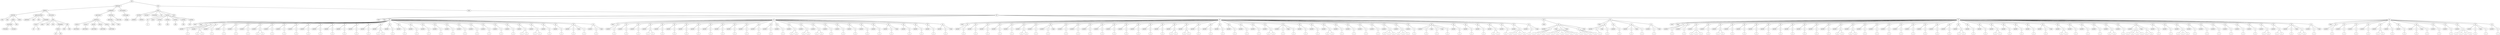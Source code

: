 graph Tree {
	"t0" [label = "TEI"];
	"t1" [label = "teiHeader"];
	"t2" [label = "fileDesc"];
	"t3" [label = "titleStmt"];
	"t4" [label = "title"];
	"t5" [label = "title"];
	"t6" [label = "author"];
	"t7" [label = "persName"];
	"t8" [label = "forename"];
	"t9" [label = "surname"];
	"t10" [label = "idno"];
	"t11" [label = "editor"];
	"t12" [label = "publicationStmt"];
	"t13" [label = "publisher"];
	"t14" [label = "idno"];
	"t15" [label = "idno"];
	"t16" [label = "availability"];
	"t17" [label = "licence"];
	"t18" [label = "ab"];
	"t19" [label = "ref"];
	"t20" [label = "sourceDesc"];
	"t21" [label = "bibl"];
	"t22" [label = "name"];
	"t23" [label = "idno"];
	"t24" [label = "idno"];
	"t25" [label = "availability"];
	"t26" [label = "licence"];
	"t27" [label = "ab"];
	"t28" [label = "ref"];
	"t29" [label = "bibl"];
	"t30" [label = "date"];
	"t31" [label = "idno"];
	"t32" [label = "profileDesc"];
	"t33" [label = "particDesc"];
	"t34" [label = "listPerson"];
	"t35" [label = "person"];
	"t36" [label = "persName"];
	"t37" [label = "person"];
	"t38" [label = "persName"];
	"t39" [label = "person"];
	"t40" [label = "persName"];
	"t41" [label = "person"];
	"t42" [label = "persName"];
	"t43" [label = "person"];
	"t44" [label = "persName"];
	"t45" [label = "textClass"];
	"t46" [label = "keywords"];
	"t47" [label = "term"];
	"t48" [label = "term"];
	"t49" [label = "classCode"];
	"t50" [label = "revisionDesc"];
	"t51" [label = "listChange"];
	"t52" [label = "change"];
	"t53" [label = "text"];
	"t54" [label = "front"];
	"t55" [label = "docTitle"];
	"t56" [label = "titlePart"];
	"t57" [label = "titlePart"];
	"t58" [label = "docDate"];
	"t59" [label = "docAuthor"];
	"t60" [label = "div"];
	"t61" [label = "div"];
	"t62" [label = "p"];
	"t63" [label = "castList"];
	"t64" [label = "head"];
	"t65" [label = "castItem"];
	"t66" [label = "role"];
	"t67" [label = "castItem"];
	"t68" [label = "role"];
	"t69" [label = "castItem"];
	"t70" [label = "role"];
	"t71" [label = "castItem"];
	"t72" [label = "role"];
	"t73" [label = "castItem"];
	"t74" [label = "role"];
	"t75" [label = "note"];
	"t76" [label = "body"];
	"t77" [label = "div"];
	"t78" [label = "head"];
	"t79" [label = "stage"];
	"t80" [label = "div"];
	"t81" [label = "head"];
	"t82" [label = "stage"];
	"t83" [label = "sp"];
	"t84" [label = "speaker"];
	"t85" [label = "p"];
	"t86" [label = "s"];
	"t87" [label = "sp"];
	"t88" [label = "speaker"];
	"t89" [label = "p"];
	"t90" [label = "s"];
	"t91" [label = "s"];
	"t92" [label = "sp"];
	"t93" [label = "speaker"];
	"t94" [label = "p"];
	"t95" [label = "s"];
	"t96" [label = "sp"];
	"t97" [label = "speaker"];
	"t98" [label = "p"];
	"t99" [label = "s"];
	"t100" [label = "sp"];
	"t101" [label = "speaker"];
	"t102" [label = "p"];
	"t103" [label = "s"];
	"t104" [label = "sp"];
	"t105" [label = "speaker"];
	"t106" [label = "p"];
	"t107" [label = "s"];
	"t108" [label = "sp"];
	"t109" [label = "speaker"];
	"t110" [label = "p"];
	"t111" [label = "s"];
	"t112" [label = "s"];
	"t113" [label = "sp"];
	"t114" [label = "speaker"];
	"t115" [label = "p"];
	"t116" [label = "s"];
	"t117" [label = "sp"];
	"t118" [label = "speaker"];
	"t119" [label = "p"];
	"t120" [label = "s"];
	"t121" [label = "sp"];
	"t122" [label = "speaker"];
	"t123" [label = "p"];
	"t124" [label = "s"];
	"t125" [label = "sp"];
	"t126" [label = "speaker"];
	"t127" [label = "p"];
	"t128" [label = "s"];
	"t129" [label = "sp"];
	"t130" [label = "speaker"];
	"t131" [label = "p"];
	"t132" [label = "s"];
	"t133" [label = "sp"];
	"t134" [label = "speaker"];
	"t135" [label = "p"];
	"t136" [label = "s"];
	"t137" [label = "sp"];
	"t138" [label = "speaker"];
	"t139" [label = "p"];
	"t140" [label = "s"];
	"t141" [label = "sp"];
	"t142" [label = "speaker"];
	"t143" [label = "p"];
	"t144" [label = "s"];
	"t145" [label = "sp"];
	"t146" [label = "speaker"];
	"t147" [label = "p"];
	"t148" [label = "s"];
	"t149" [label = "sp"];
	"t150" [label = "speaker"];
	"t151" [label = "p"];
	"t152" [label = "s"];
	"t153" [label = "s"];
	"t154" [label = "sp"];
	"t155" [label = "speaker"];
	"t156" [label = "p"];
	"t157" [label = "s"];
	"t158" [label = "sp"];
	"t159" [label = "speaker"];
	"t160" [label = "p"];
	"t161" [label = "s"];
	"t162" [label = "sp"];
	"t163" [label = "speaker"];
	"t164" [label = "p"];
	"t165" [label = "s"];
	"t166" [label = "sp"];
	"t167" [label = "speaker"];
	"t168" [label = "p"];
	"t169" [label = "s"];
	"t170" [label = "sp"];
	"t171" [label = "speaker"];
	"t172" [label = "p"];
	"t173" [label = "s"];
	"t174" [label = "sp"];
	"t175" [label = "speaker"];
	"t176" [label = "p"];
	"t177" [label = "s"];
	"t178" [label = "sp"];
	"t179" [label = "speaker"];
	"t180" [label = "p"];
	"t181" [label = "s"];
	"t182" [label = "sp"];
	"t183" [label = "speaker"];
	"t184" [label = "p"];
	"t185" [label = "s"];
	"t186" [label = "sp"];
	"t187" [label = "speaker"];
	"t188" [label = "p"];
	"t189" [label = "s"];
	"t190" [label = "sp"];
	"t191" [label = "speaker"];
	"t192" [label = "p"];
	"t193" [label = "s"];
	"t194" [label = "sp"];
	"t195" [label = "speaker"];
	"t196" [label = "p"];
	"t197" [label = "s"];
	"t198" [label = "sp"];
	"t199" [label = "speaker"];
	"t200" [label = "p"];
	"t201" [label = "s"];
	"t202" [label = "s"];
	"t203" [label = "sp"];
	"t204" [label = "speaker"];
	"t205" [label = "p"];
	"t206" [label = "s"];
	"t207" [label = "s"];
	"t208" [label = "sp"];
	"t209" [label = "speaker"];
	"t210" [label = "p"];
	"t211" [label = "s"];
	"t212" [label = "sp"];
	"t213" [label = "speaker"];
	"t214" [label = "p"];
	"t215" [label = "s"];
	"t216" [label = "sp"];
	"t217" [label = "speaker"];
	"t218" [label = "p"];
	"t219" [label = "s"];
	"t220" [label = "stage"];
	"t221" [label = "p"];
	"t222" [label = "s"];
	"t223" [label = "sp"];
	"t224" [label = "speaker"];
	"t225" [label = "p"];
	"t226" [label = "s"];
	"t227" [label = "stage"];
	"t228" [label = "div"];
	"t229" [label = "head"];
	"t230" [label = "sp"];
	"t231" [label = "speaker"];
	"t232" [label = "p"];
	"t233" [label = "s"];
	"t234" [label = "sp"];
	"t235" [label = "speaker"];
	"t236" [label = "p"];
	"t237" [label = "s"];
	"t238" [label = "sp"];
	"t239" [label = "speaker"];
	"t240" [label = "p"];
	"t241" [label = "s"];
	"t242" [label = "sp"];
	"t243" [label = "speaker"];
	"t244" [label = "p"];
	"t245" [label = "s"];
	"t246" [label = "s"];
	"t247" [label = "sp"];
	"t248" [label = "speaker"];
	"t249" [label = "p"];
	"t250" [label = "s"];
	"t251" [label = "sp"];
	"t252" [label = "speaker"];
	"t253" [label = "p"];
	"t254" [label = "s"];
	"t255" [label = "sp"];
	"t256" [label = "speaker"];
	"t257" [label = "p"];
	"t258" [label = "s"];
	"t259" [label = "sp"];
	"t260" [label = "speaker"];
	"t261" [label = "p"];
	"t262" [label = "s"];
	"t263" [label = "sp"];
	"t264" [label = "speaker"];
	"t265" [label = "p"];
	"t266" [label = "s"];
	"t267" [label = "sp"];
	"t268" [label = "speaker"];
	"t269" [label = "p"];
	"t270" [label = "s"];
	"t271" [label = "sp"];
	"t272" [label = "speaker"];
	"t273" [label = "p"];
	"t274" [label = "s"];
	"t275" [label = "sp"];
	"t276" [label = "speaker"];
	"t277" [label = "p"];
	"t278" [label = "s"];
	"t279" [label = "sp"];
	"t280" [label = "speaker"];
	"t281" [label = "p"];
	"t282" [label = "s"];
	"t283" [label = "sp"];
	"t284" [label = "speaker"];
	"t285" [label = "p"];
	"t286" [label = "s"];
	"t287" [label = "sp"];
	"t288" [label = "speaker"];
	"t289" [label = "p"];
	"t290" [label = "s"];
	"t291" [label = "sp"];
	"t292" [label = "speaker"];
	"t293" [label = "p"];
	"t294" [label = "s"];
	"t295" [label = "s"];
	"t296" [label = "sp"];
	"t297" [label = "speaker"];
	"t298" [label = "p"];
	"t299" [label = "s"];
	"t300" [label = "s"];
	"t301" [label = "sp"];
	"t302" [label = "speaker"];
	"t303" [label = "p"];
	"t304" [label = "s"];
	"t305" [label = "s"];
	"t306" [label = "sp"];
	"t307" [label = "speaker"];
	"t308" [label = "p"];
	"t309" [label = "s"];
	"t310" [label = "sp"];
	"t311" [label = "speaker"];
	"t312" [label = "p"];
	"t313" [label = "s"];
	"t314" [label = "sp"];
	"t315" [label = "speaker"];
	"t316" [label = "p"];
	"t317" [label = "s"];
	"t318" [label = "sp"];
	"t319" [label = "speaker"];
	"t320" [label = "p"];
	"t321" [label = "s"];
	"t322" [label = "sp"];
	"t323" [label = "speaker"];
	"t324" [label = "p"];
	"t325" [label = "s"];
	"t326" [label = "sp"];
	"t327" [label = "speaker"];
	"t328" [label = "p"];
	"t329" [label = "s"];
	"t330" [label = "stage"];
	"t331" [label = "sp"];
	"t332" [label = "speaker"];
	"t333" [label = "p"];
	"t334" [label = "s"];
	"t335" [label = "sp"];
	"t336" [label = "speaker"];
	"t337" [label = "p"];
	"t338" [label = "s"];
	"t339" [label = "sp"];
	"t340" [label = "speaker"];
	"t341" [label = "p"];
	"t342" [label = "s"];
	"t343" [label = "sp"];
	"t344" [label = "speaker"];
	"t345" [label = "p"];
	"t346" [label = "s"];
	"t347" [label = "stage"];
	"t348" [label = "div"];
	"t349" [label = "head"];
	"t350" [label = "sp"];
	"t351" [label = "speaker"];
	"t352" [label = "p"];
	"t353" [label = "s"];
	"t354" [label = "sp"];
	"t355" [label = "speaker"];
	"t356" [label = "p"];
	"t357" [label = "s"];
	"t358" [label = "sp"];
	"t359" [label = "speaker"];
	"t360" [label = "p"];
	"t361" [label = "s"];
	"t362" [label = "sp"];
	"t363" [label = "speaker"];
	"t364" [label = "p"];
	"t365" [label = "s"];
	"t366" [label = "sp"];
	"t367" [label = "speaker"];
	"t368" [label = "p"];
	"t369" [label = "s"];
	"t370" [label = "sp"];
	"t371" [label = "speaker"];
	"t372" [label = "p"];
	"t373" [label = "s"];
	"t374" [label = "s"];
	"t375" [label = "sp"];
	"t376" [label = "speaker"];
	"t377" [label = "p"];
	"t378" [label = "s"];
	"t379" [label = "sp"];
	"t380" [label = "speaker"];
	"t381" [label = "p"];
	"t382" [label = "s"];
	"t383" [label = "stage"];
	"t384" [label = "sp"];
	"t385" [label = "speaker"];
	"t386" [label = "p"];
	"t387" [label = "s"];
	"t388" [label = "sp"];
	"t389" [label = "speaker"];
	"t390" [label = "p"];
	"t391" [label = "s"];
	"t392" [label = "sp"];
	"t393" [label = "speaker"];
	"t394" [label = "p"];
	"t395" [label = "s"];
	"t396" [label = "sp"];
	"t397" [label = "speaker"];
	"t398" [label = "p"];
	"t399" [label = "s"];
	"t400" [label = "sp"];
	"t401" [label = "speaker"];
	"t402" [label = "p"];
	"t403" [label = "s"];
	"t404" [label = "sp"];
	"t405" [label = "speaker"];
	"t406" [label = "p"];
	"t407" [label = "s"];
	"t408" [label = "sp"];
	"t409" [label = "speaker"];
	"t410" [label = "p"];
	"t411" [label = "s"];
	"t412" [label = "sp"];
	"t413" [label = "speaker"];
	"t414" [label = "p"];
	"t415" [label = "s"];
	"t416" [label = "sp"];
	"t417" [label = "speaker"];
	"t418" [label = "p"];
	"t419" [label = "s"];
	"t420" [label = "sp"];
	"t421" [label = "speaker"];
	"t422" [label = "p"];
	"t423" [label = "s"];
	"t424" [label = "s"];
	"t425" [label = "sp"];
	"t426" [label = "speaker"];
	"t427" [label = "p"];
	"t428" [label = "s"];
	"t429" [label = "s"];
	"t430" [label = "sp"];
	"t431" [label = "speaker"];
	"t432" [label = "p"];
	"t433" [label = "s"];
	"t434" [label = "sp"];
	"t435" [label = "speaker"];
	"t436" [label = "p"];
	"t437" [label = "s"];
	"t438" [label = "sp"];
	"t439" [label = "speaker"];
	"t440" [label = "p"];
	"t441" [label = "s"];
	"t442" [label = "sp"];
	"t443" [label = "speaker"];
	"t444" [label = "p"];
	"t445" [label = "s"];
	"t446" [label = "sp"];
	"t447" [label = "speaker"];
	"t448" [label = "p"];
	"t449" [label = "s"];
	"t450" [label = "sp"];
	"t451" [label = "speaker"];
	"t452" [label = "p"];
	"t453" [label = "s"];
	"t454" [label = "sp"];
	"t455" [label = "speaker"];
	"t456" [label = "p"];
	"t457" [label = "s"];
	"t458" [label = "s"];
	"t459" [label = "sp"];
	"t460" [label = "speaker"];
	"t461" [label = "p"];
	"t462" [label = "s"];
	"t463" [label = "stage"];
	"t464" [label = "p"];
	"t465" [label = "s"];
	"t466" [label = "sp"];
	"t467" [label = "speaker"];
	"t468" [label = "p"];
	"t469" [label = "s"];
	"t470" [label = "sp"];
	"t471" [label = "speaker"];
	"t472" [label = "p"];
	"t473" [label = "s"];
	"t474" [label = "sp"];
	"t475" [label = "speaker"];
	"t476" [label = "p"];
	"t477" [label = "s"];
	"t478" [label = "s"];
	"t479" [label = "sp"];
	"t480" [label = "speaker"];
	"t481" [label = "p"];
	"t482" [label = "s"];
	"t483" [label = "sp"];
	"t484" [label = "speaker"];
	"t485" [label = "p"];
	"t486" [label = "s"];
	"t487" [label = "sp"];
	"t488" [label = "speaker"];
	"t489" [label = "p"];
	"t490" [label = "s"];
	"t491" [label = "sp"];
	"t492" [label = "speaker"];
	"t493" [label = "p"];
	"t494" [label = "s"];
	"t495" [label = "sp"];
	"t496" [label = "speaker"];
	"t497" [label = "p"];
	"t498" [label = "s"];
	"t499" [label = "s"];
	"t500" [label = "s"];
	"t501" [label = "sp"];
	"t502" [label = "speaker"];
	"t503" [label = "p"];
	"t504" [label = "s"];
	"t505" [label = "s"];
	"t506" [label = "s"];
	"t507" [label = "sp"];
	"t508" [label = "speaker"];
	"t509" [label = "p"];
	"t510" [label = "s"];
	"t511" [label = "sp"];
	"t512" [label = "speaker"];
	"t513" [label = "p"];
	"t514" [label = "s"];
	"t515" [label = "stage"];
	"t516" [label = "p"];
	"t517" [label = "s"];
	"t518" [label = "stage"];
	"t519" [label = "p"];
	"t520" [label = "s"];
	"t521" [label = "sp"];
	"t522" [label = "speaker"];
	"t523" [label = "p"];
	"t524" [label = "s"];
	"t525" [label = "sp"];
	"t526" [label = "speaker"];
	"t527" [label = "p"];
	"t528" [label = "s"];
	"t529" [label = "sp"];
	"t530" [label = "speaker"];
	"t531" [label = "p"];
	"t532" [label = "s"];
	"t533" [label = "sp"];
	"t534" [label = "speaker"];
	"t535" [label = "p"];
	"t536" [label = "s"];
	"t537" [label = "s"];
	"t538" [label = "sp"];
	"t539" [label = "speaker"];
	"t540" [label = "p"];
	"t541" [label = "s"];
	"t542" [label = "sp"];
	"t543" [label = "speaker"];
	"t544" [label = "p"];
	"t545" [label = "s"];
	"t546" [label = "s"];
	"t547" [label = "s"];
	"t548" [label = "s"];
	"t549" [label = "sp"];
	"t550" [label = "speaker"];
	"t551" [label = "p"];
	"t552" [label = "s"];
	"t553" [label = "stage"];
	"t554" [label = "div"];
	"t555" [label = "head"];
	"t556" [label = "sp"];
	"t557" [label = "speaker"];
	"t558" [label = "p"];
	"t559" [label = "s"];
	"t560" [label = "s"];
	"t561" [label = "s"];
	"t562" [label = "stage"];
	"t563" [label = "p"];
	"t564" [label = "s"];
	"t565" [label = "s"];
	"t566" [label = "s"];
	"t567" [label = "s"];
	"t568" [label = "s"];
	"t569" [label = "s"];
	"t570" [label = "s"];
	"t571" [label = "stage"];
	"t572" [label = "p"];
	"t573" [label = "s"];
	"t574" [label = "s"];
	"t575" [label = "s"];
	"t576" [label = "s"];
	"t577" [label = "stage"];
	"t578" [label = "div"];
	"t579" [label = "head"];
	"t580" [label = "sp"];
	"t581" [label = "speaker"];
	"t582" [label = "p"];
	"t583" [label = "s"];
	"t584" [label = "stage"];
	"t585" [label = "p"];
	"t586" [label = "s"];
	"t587" [label = "sp"];
	"t588" [label = "speaker"];
	"t589" [label = "p"];
	"t590" [label = "s"];
	"t591" [label = "sp"];
	"t592" [label = "speaker"];
	"t593" [label = "p"];
	"t594" [label = "s"];
	"t595" [label = "stage"];
	"t596" [label = "p"];
	"t597" [label = "s"];
	"t598" [label = "sp"];
	"t599" [label = "speaker"];
	"t600" [label = "p"];
	"t601" [label = "s"];
	"t602" [label = "stage"];
	"t603" [label = "div"];
	"t604" [label = "head"];
	"t605" [label = "stage"];
	"t606" [label = "sp"];
	"t607" [label = "speaker"];
	"t608" [label = "p"];
	"t609" [label = "s"];
	"t610" [label = "sp"];
	"t611" [label = "speaker"];
	"t612" [label = "p"];
	"t613" [label = "s"];
	"t614" [label = "sp"];
	"t615" [label = "speaker"];
	"t616" [label = "p"];
	"t617" [label = "s"];
	"t618" [label = "s"];
	"t619" [label = "s"];
	"t620" [label = "sp"];
	"t621" [label = "speaker"];
	"t622" [label = "p"];
	"t623" [label = "s"];
	"t624" [label = "sp"];
	"t625" [label = "speaker"];
	"t626" [label = "p"];
	"t627" [label = "s"];
	"t628" [label = "s"];
	"t629" [label = "sp"];
	"t630" [label = "speaker"];
	"t631" [label = "p"];
	"t632" [label = "s"];
	"t633" [label = "sp"];
	"t634" [label = "speaker"];
	"t635" [label = "p"];
	"t636" [label = "s"];
	"t637" [label = "sp"];
	"t638" [label = "speaker"];
	"t639" [label = "p"];
	"t640" [label = "s"];
	"t641" [label = "sp"];
	"t642" [label = "speaker"];
	"t643" [label = "p"];
	"t644" [label = "s"];
	"t645" [label = "sp"];
	"t646" [label = "speaker"];
	"t647" [label = "p"];
	"t648" [label = "s"];
	"t649" [label = "sp"];
	"t650" [label = "speaker"];
	"t651" [label = "p"];
	"t652" [label = "s"];
	"t653" [label = "sp"];
	"t654" [label = "speaker"];
	"t655" [label = "p"];
	"t656" [label = "s"];
	"t657" [label = "sp"];
	"t658" [label = "speaker"];
	"t659" [label = "p"];
	"t660" [label = "s"];
	"t661" [label = "sp"];
	"t662" [label = "speaker"];
	"t663" [label = "p"];
	"t664" [label = "s"];
	"t665" [label = "sp"];
	"t666" [label = "speaker"];
	"t667" [label = "p"];
	"t668" [label = "s"];
	"t669" [label = "s"];
	"t670" [label = "sp"];
	"t671" [label = "speaker"];
	"t672" [label = "p"];
	"t673" [label = "s"];
	"t674" [label = "s"];
	"t675" [label = "sp"];
	"t676" [label = "speaker"];
	"t677" [label = "p"];
	"t678" [label = "s"];
	"t679" [label = "sp"];
	"t680" [label = "speaker"];
	"t681" [label = "p"];
	"t682" [label = "s"];
	"t683" [label = "sp"];
	"t684" [label = "speaker"];
	"t685" [label = "p"];
	"t686" [label = "s"];
	"t687" [label = "sp"];
	"t688" [label = "speaker"];
	"t689" [label = "p"];
	"t690" [label = "s"];
	"t691" [label = "sp"];
	"t692" [label = "speaker"];
	"t693" [label = "p"];
	"t694" [label = "s"];
	"t695" [label = "sp"];
	"t696" [label = "speaker"];
	"t697" [label = "p"];
	"t698" [label = "s"];
	"t699" [label = "sp"];
	"t700" [label = "speaker"];
	"t701" [label = "p"];
	"t702" [label = "s"];
	"t703" [label = "sp"];
	"t704" [label = "speaker"];
	"t705" [label = "p"];
	"t706" [label = "s"];
	"t707" [label = "sp"];
	"t708" [label = "speaker"];
	"t709" [label = "p"];
	"t710" [label = "s"];
	"t711" [label = "s"];
	"t712" [label = "sp"];
	"t713" [label = "speaker"];
	"t714" [label = "p"];
	"t715" [label = "s"];
	"t716" [label = "sp"];
	"t717" [label = "speaker"];
	"t718" [label = "p"];
	"t719" [label = "s"];
	"t720" [label = "sp"];
	"t721" [label = "speaker"];
	"t722" [label = "p"];
	"t723" [label = "s"];
	"t724" [label = "s"];
	"t725" [label = "sp"];
	"t726" [label = "speaker"];
	"t727" [label = "p"];
	"t728" [label = "s"];
	"t729" [label = "sp"];
	"t730" [label = "speaker"];
	"t731" [label = "p"];
	"t732" [label = "s"];
	"t733" [label = "sp"];
	"t734" [label = "speaker"];
	"t735" [label = "p"];
	"t736" [label = "s"];
	"t737" [label = "sp"];
	"t738" [label = "speaker"];
	"t739" [label = "p"];
	"t740" [label = "s"];
	"t741" [label = "stage"];
	"t742" [label = "sp"];
	"t743" [label = "speaker"];
	"t744" [label = "p"];
	"t745" [label = "s"];
	"t746" [label = "s"];
	"t747" [label = "sp"];
	"t748" [label = "speaker"];
	"t749" [label = "p"];
	"t750" [label = "s"];
	"t751" [label = "sp"];
	"t752" [label = "speaker"];
	"t753" [label = "p"];
	"t754" [label = "s"];
	"t755" [label = "sp"];
	"t756" [label = "speaker"];
	"t757" [label = "p"];
	"t758" [label = "s"];
	"t759" [label = "sp"];
	"t760" [label = "speaker"];
	"t761" [label = "p"];
	"t762" [label = "s"];
	"t763" [label = "s"];
	"t764" [label = "sp"];
	"t765" [label = "speaker"];
	"t766" [label = "p"];
	"t767" [label = "s"];
	"t768" [label = "sp"];
	"t769" [label = "speaker"];
	"t770" [label = "p"];
	"t771" [label = "s"];
	"t772" [label = "s"];
	"t773" [label = "s"];
	"t774" [label = "s"];
	"t775" [label = "stage"];
	"t776" [label = "p"];
	"t777" [label = "s"];
	"t778" [label = "s"];
	"t779" [label = "sp"];
	"t780" [label = "speaker"];
	"t781" [label = "p"];
	"t782" [label = "s"];
	"t783" [label = "sp"];
	"t784" [label = "speaker"];
	"t785" [label = "p"];
	"t786" [label = "s"];
	"t787" [label = "sp"];
	"t788" [label = "speaker"];
	"t789" [label = "p"];
	"t790" [label = "s"];
	"t791" [label = "s"];
	"t792" [label = "s"];
	"t793" [label = "sp"];
	"t794" [label = "speaker"];
	"t795" [label = "p"];
	"t796" [label = "s"];
	"t797" [label = "sp"];
	"t798" [label = "speaker"];
	"t799" [label = "p"];
	"t800" [label = "s"];
	"t801" [label = "sp"];
	"t802" [label = "speaker"];
	"t803" [label = "p"];
	"t804" [label = "s"];
	"t805" [label = "sp"];
	"t806" [label = "speaker"];
	"t807" [label = "p"];
	"t808" [label = "s"];
	"t809" [label = "sp"];
	"t810" [label = "speaker"];
	"t811" [label = "p"];
	"t812" [label = "s"];
	"t813" [label = "sp"];
	"t814" [label = "speaker"];
	"t815" [label = "p"];
	"t816" [label = "s"];
	"t817" [label = "sp"];
	"t818" [label = "speaker"];
	"t819" [label = "p"];
	"t820" [label = "s"];
	"t821" [label = "s"];
	"t822" [label = "sp"];
	"t823" [label = "speaker"];
	"t824" [label = "p"];
	"t825" [label = "s"];
	"t826" [label = "s"];
	"t827" [label = "sp"];
	"t828" [label = "speaker"];
	"t829" [label = "p"];
	"t830" [label = "s"];
	"t831" [label = "stage"];
	"t832" [label = "p"];
	"t833" [label = "s"];
	"t834" [label = "s"];
	"t835" [label = "sp"];
	"t836" [label = "speaker"];
	"t837" [label = "p"];
	"t838" [label = "s"];
	"t839" [label = "stage"];
	"t840" [label = "div"];
	"t841" [label = "head"];
	"t842" [label = "sp"];
	"t843" [label = "speaker"];
	"t844" [label = "p"];
	"t845" [label = "s"];
	"t846" [label = "sp"];
	"t847" [label = "speaker"];
	"t848" [label = "p"];
	"t849" [label = "s"];
	"t850" [label = "sp"];
	"t851" [label = "speaker"];
	"t852" [label = "p"];
	"t853" [label = "s"];
	"t854" [label = "sp"];
	"t855" [label = "speaker"];
	"t856" [label = "p"];
	"t857" [label = "s"];
	"t858" [label = "sp"];
	"t859" [label = "speaker"];
	"t860" [label = "p"];
	"t861" [label = "s"];
	"t862" [label = "s"];
	"t863" [label = "sp"];
	"t864" [label = "speaker"];
	"t865" [label = "p"];
	"t866" [label = "s"];
	"t867" [label = "sp"];
	"t868" [label = "speaker"];
	"t869" [label = "p"];
	"t870" [label = "s"];
	"t871" [label = "sp"];
	"t872" [label = "speaker"];
	"t873" [label = "p"];
	"t874" [label = "s"];
	"t875" [label = "stage"];
	"t876" [label = "p"];
	"t877" [label = "s"];
	"t878" [label = "sp"];
	"t879" [label = "speaker"];
	"t880" [label = "p"];
	"t881" [label = "s"];
	"t882" [label = "sp"];
	"t883" [label = "speaker"];
	"t884" [label = "p"];
	"t885" [label = "s"];
	"t886" [label = "sp"];
	"t887" [label = "speaker"];
	"t888" [label = "p"];
	"t889" [label = "s"];
	"t890" [label = "s"];
	"t891" [label = "s"];
	"t892" [label = "s"];
	"t893" [label = "sp"];
	"t894" [label = "speaker"];
	"t895" [label = "p"];
	"t896" [label = "s"];
	"t897" [label = "stage"];
	"t898" [label = "p"];
	"t899" [label = "s"];
	"t900" [label = "sp"];
	"t901" [label = "speaker"];
	"t902" [label = "p"];
	"t903" [label = "s"];
	"t0" -- "t1";
	"t1" -- "t2";
	"t2" -- "t3";
	"t3" -- "t4";
	"t3" -- "t5";
	"t3" -- "t6";
	"t6" -- "t7";
	"t7" -- "t8";
	"t7" -- "t9";
	"t6" -- "t10";
	"t3" -- "t11";
	"t2" -- "t12";
	"t12" -- "t13";
	"t12" -- "t14";
	"t12" -- "t15";
	"t12" -- "t16";
	"t16" -- "t17";
	"t17" -- "t18";
	"t17" -- "t19";
	"t2" -- "t20";
	"t20" -- "t21";
	"t21" -- "t22";
	"t21" -- "t23";
	"t21" -- "t24";
	"t21" -- "t25";
	"t25" -- "t26";
	"t26" -- "t27";
	"t26" -- "t28";
	"t21" -- "t29";
	"t29" -- "t30";
	"t29" -- "t31";
	"t1" -- "t32";
	"t32" -- "t33";
	"t33" -- "t34";
	"t34" -- "t35";
	"t35" -- "t36";
	"t34" -- "t37";
	"t37" -- "t38";
	"t34" -- "t39";
	"t39" -- "t40";
	"t34" -- "t41";
	"t41" -- "t42";
	"t34" -- "t43";
	"t43" -- "t44";
	"t32" -- "t45";
	"t45" -- "t46";
	"t46" -- "t47";
	"t46" -- "t48";
	"t45" -- "t49";
	"t1" -- "t50";
	"t50" -- "t51";
	"t51" -- "t52";
	"t0" -- "t53";
	"t53" -- "t54";
	"t54" -- "t55";
	"t55" -- "t56";
	"t55" -- "t57";
	"t54" -- "t58";
	"t54" -- "t59";
	"t54" -- "t60";
	"t60" -- "t61";
	"t61" -- "t62";
	"t54" -- "t63";
	"t63" -- "t64";
	"t63" -- "t65";
	"t65" -- "t66";
	"t63" -- "t67";
	"t67" -- "t68";
	"t63" -- "t69";
	"t69" -- "t70";
	"t63" -- "t71";
	"t71" -- "t72";
	"t63" -- "t73";
	"t73" -- "t74";
	"t54" -- "t75";
	"t53" -- "t76";
	"t76" -- "t77";
	"t77" -- "t78";
	"t77" -- "t79";
	"t77" -- "t80";
	"t80" -- "t81";
	"t80" -- "t82";
	"t80" -- "t83";
	"t83" -- "t84";
	"t83" -- "t85";
	"t85" -- "t86";
	"t80" -- "t87";
	"t87" -- "t88";
	"t87" -- "t89";
	"t89" -- "t90";
	"t89" -- "t91";
	"t80" -- "t92";
	"t92" -- "t93";
	"t92" -- "t94";
	"t94" -- "t95";
	"t80" -- "t96";
	"t96" -- "t97";
	"t96" -- "t98";
	"t98" -- "t99";
	"t80" -- "t100";
	"t100" -- "t101";
	"t100" -- "t102";
	"t102" -- "t103";
	"t80" -- "t104";
	"t104" -- "t105";
	"t104" -- "t106";
	"t106" -- "t107";
	"t80" -- "t108";
	"t108" -- "t109";
	"t108" -- "t110";
	"t110" -- "t111";
	"t110" -- "t112";
	"t80" -- "t113";
	"t113" -- "t114";
	"t113" -- "t115";
	"t115" -- "t116";
	"t80" -- "t117";
	"t117" -- "t118";
	"t117" -- "t119";
	"t119" -- "t120";
	"t80" -- "t121";
	"t121" -- "t122";
	"t121" -- "t123";
	"t123" -- "t124";
	"t80" -- "t125";
	"t125" -- "t126";
	"t125" -- "t127";
	"t127" -- "t128";
	"t80" -- "t129";
	"t129" -- "t130";
	"t129" -- "t131";
	"t131" -- "t132";
	"t80" -- "t133";
	"t133" -- "t134";
	"t133" -- "t135";
	"t135" -- "t136";
	"t80" -- "t137";
	"t137" -- "t138";
	"t137" -- "t139";
	"t139" -- "t140";
	"t80" -- "t141";
	"t141" -- "t142";
	"t141" -- "t143";
	"t143" -- "t144";
	"t80" -- "t145";
	"t145" -- "t146";
	"t145" -- "t147";
	"t147" -- "t148";
	"t80" -- "t149";
	"t149" -- "t150";
	"t149" -- "t151";
	"t151" -- "t152";
	"t151" -- "t153";
	"t80" -- "t154";
	"t154" -- "t155";
	"t154" -- "t156";
	"t156" -- "t157";
	"t80" -- "t158";
	"t158" -- "t159";
	"t158" -- "t160";
	"t160" -- "t161";
	"t80" -- "t162";
	"t162" -- "t163";
	"t162" -- "t164";
	"t164" -- "t165";
	"t80" -- "t166";
	"t166" -- "t167";
	"t166" -- "t168";
	"t168" -- "t169";
	"t80" -- "t170";
	"t170" -- "t171";
	"t170" -- "t172";
	"t172" -- "t173";
	"t80" -- "t174";
	"t174" -- "t175";
	"t174" -- "t176";
	"t176" -- "t177";
	"t80" -- "t178";
	"t178" -- "t179";
	"t178" -- "t180";
	"t180" -- "t181";
	"t80" -- "t182";
	"t182" -- "t183";
	"t182" -- "t184";
	"t184" -- "t185";
	"t80" -- "t186";
	"t186" -- "t187";
	"t186" -- "t188";
	"t188" -- "t189";
	"t80" -- "t190";
	"t190" -- "t191";
	"t190" -- "t192";
	"t192" -- "t193";
	"t80" -- "t194";
	"t194" -- "t195";
	"t194" -- "t196";
	"t196" -- "t197";
	"t80" -- "t198";
	"t198" -- "t199";
	"t198" -- "t200";
	"t200" -- "t201";
	"t200" -- "t202";
	"t80" -- "t203";
	"t203" -- "t204";
	"t203" -- "t205";
	"t205" -- "t206";
	"t205" -- "t207";
	"t80" -- "t208";
	"t208" -- "t209";
	"t208" -- "t210";
	"t210" -- "t211";
	"t80" -- "t212";
	"t212" -- "t213";
	"t212" -- "t214";
	"t214" -- "t215";
	"t80" -- "t216";
	"t216" -- "t217";
	"t216" -- "t218";
	"t218" -- "t219";
	"t216" -- "t220";
	"t216" -- "t221";
	"t221" -- "t222";
	"t80" -- "t223";
	"t223" -- "t224";
	"t223" -- "t225";
	"t225" -- "t226";
	"t223" -- "t227";
	"t77" -- "t228";
	"t228" -- "t229";
	"t228" -- "t230";
	"t230" -- "t231";
	"t230" -- "t232";
	"t232" -- "t233";
	"t228" -- "t234";
	"t234" -- "t235";
	"t234" -- "t236";
	"t236" -- "t237";
	"t228" -- "t238";
	"t238" -- "t239";
	"t238" -- "t240";
	"t240" -- "t241";
	"t228" -- "t242";
	"t242" -- "t243";
	"t242" -- "t244";
	"t244" -- "t245";
	"t244" -- "t246";
	"t228" -- "t247";
	"t247" -- "t248";
	"t247" -- "t249";
	"t249" -- "t250";
	"t228" -- "t251";
	"t251" -- "t252";
	"t251" -- "t253";
	"t253" -- "t254";
	"t228" -- "t255";
	"t255" -- "t256";
	"t255" -- "t257";
	"t257" -- "t258";
	"t228" -- "t259";
	"t259" -- "t260";
	"t259" -- "t261";
	"t261" -- "t262";
	"t228" -- "t263";
	"t263" -- "t264";
	"t263" -- "t265";
	"t265" -- "t266";
	"t228" -- "t267";
	"t267" -- "t268";
	"t267" -- "t269";
	"t269" -- "t270";
	"t228" -- "t271";
	"t271" -- "t272";
	"t271" -- "t273";
	"t273" -- "t274";
	"t228" -- "t275";
	"t275" -- "t276";
	"t275" -- "t277";
	"t277" -- "t278";
	"t228" -- "t279";
	"t279" -- "t280";
	"t279" -- "t281";
	"t281" -- "t282";
	"t228" -- "t283";
	"t283" -- "t284";
	"t283" -- "t285";
	"t285" -- "t286";
	"t228" -- "t287";
	"t287" -- "t288";
	"t287" -- "t289";
	"t289" -- "t290";
	"t228" -- "t291";
	"t291" -- "t292";
	"t291" -- "t293";
	"t293" -- "t294";
	"t293" -- "t295";
	"t228" -- "t296";
	"t296" -- "t297";
	"t296" -- "t298";
	"t298" -- "t299";
	"t298" -- "t300";
	"t228" -- "t301";
	"t301" -- "t302";
	"t301" -- "t303";
	"t303" -- "t304";
	"t303" -- "t305";
	"t228" -- "t306";
	"t306" -- "t307";
	"t306" -- "t308";
	"t308" -- "t309";
	"t228" -- "t310";
	"t310" -- "t311";
	"t310" -- "t312";
	"t312" -- "t313";
	"t228" -- "t314";
	"t314" -- "t315";
	"t314" -- "t316";
	"t316" -- "t317";
	"t228" -- "t318";
	"t318" -- "t319";
	"t318" -- "t320";
	"t320" -- "t321";
	"t228" -- "t322";
	"t322" -- "t323";
	"t322" -- "t324";
	"t324" -- "t325";
	"t228" -- "t326";
	"t326" -- "t327";
	"t326" -- "t328";
	"t328" -- "t329";
	"t326" -- "t330";
	"t228" -- "t331";
	"t331" -- "t332";
	"t331" -- "t333";
	"t333" -- "t334";
	"t228" -- "t335";
	"t335" -- "t336";
	"t335" -- "t337";
	"t337" -- "t338";
	"t228" -- "t339";
	"t339" -- "t340";
	"t339" -- "t341";
	"t341" -- "t342";
	"t228" -- "t343";
	"t343" -- "t344";
	"t343" -- "t345";
	"t345" -- "t346";
	"t343" -- "t347";
	"t77" -- "t348";
	"t348" -- "t349";
	"t348" -- "t350";
	"t350" -- "t351";
	"t350" -- "t352";
	"t352" -- "t353";
	"t348" -- "t354";
	"t354" -- "t355";
	"t354" -- "t356";
	"t356" -- "t357";
	"t348" -- "t358";
	"t358" -- "t359";
	"t358" -- "t360";
	"t360" -- "t361";
	"t348" -- "t362";
	"t362" -- "t363";
	"t362" -- "t364";
	"t364" -- "t365";
	"t348" -- "t366";
	"t366" -- "t367";
	"t366" -- "t368";
	"t368" -- "t369";
	"t348" -- "t370";
	"t370" -- "t371";
	"t370" -- "t372";
	"t372" -- "t373";
	"t372" -- "t374";
	"t348" -- "t375";
	"t375" -- "t376";
	"t375" -- "t377";
	"t377" -- "t378";
	"t348" -- "t379";
	"t379" -- "t380";
	"t379" -- "t381";
	"t381" -- "t382";
	"t379" -- "t383";
	"t348" -- "t384";
	"t384" -- "t385";
	"t384" -- "t386";
	"t386" -- "t387";
	"t348" -- "t388";
	"t388" -- "t389";
	"t388" -- "t390";
	"t390" -- "t391";
	"t348" -- "t392";
	"t392" -- "t393";
	"t392" -- "t394";
	"t394" -- "t395";
	"t348" -- "t396";
	"t396" -- "t397";
	"t396" -- "t398";
	"t398" -- "t399";
	"t348" -- "t400";
	"t400" -- "t401";
	"t400" -- "t402";
	"t402" -- "t403";
	"t348" -- "t404";
	"t404" -- "t405";
	"t404" -- "t406";
	"t406" -- "t407";
	"t348" -- "t408";
	"t408" -- "t409";
	"t408" -- "t410";
	"t410" -- "t411";
	"t348" -- "t412";
	"t412" -- "t413";
	"t412" -- "t414";
	"t414" -- "t415";
	"t348" -- "t416";
	"t416" -- "t417";
	"t416" -- "t418";
	"t418" -- "t419";
	"t348" -- "t420";
	"t420" -- "t421";
	"t420" -- "t422";
	"t422" -- "t423";
	"t422" -- "t424";
	"t348" -- "t425";
	"t425" -- "t426";
	"t425" -- "t427";
	"t427" -- "t428";
	"t427" -- "t429";
	"t348" -- "t430";
	"t430" -- "t431";
	"t430" -- "t432";
	"t432" -- "t433";
	"t348" -- "t434";
	"t434" -- "t435";
	"t434" -- "t436";
	"t436" -- "t437";
	"t348" -- "t438";
	"t438" -- "t439";
	"t438" -- "t440";
	"t440" -- "t441";
	"t348" -- "t442";
	"t442" -- "t443";
	"t442" -- "t444";
	"t444" -- "t445";
	"t348" -- "t446";
	"t446" -- "t447";
	"t446" -- "t448";
	"t448" -- "t449";
	"t348" -- "t450";
	"t450" -- "t451";
	"t450" -- "t452";
	"t452" -- "t453";
	"t348" -- "t454";
	"t454" -- "t455";
	"t454" -- "t456";
	"t456" -- "t457";
	"t456" -- "t458";
	"t348" -- "t459";
	"t459" -- "t460";
	"t459" -- "t461";
	"t461" -- "t462";
	"t459" -- "t463";
	"t459" -- "t464";
	"t464" -- "t465";
	"t348" -- "t466";
	"t466" -- "t467";
	"t466" -- "t468";
	"t468" -- "t469";
	"t348" -- "t470";
	"t470" -- "t471";
	"t470" -- "t472";
	"t472" -- "t473";
	"t348" -- "t474";
	"t474" -- "t475";
	"t474" -- "t476";
	"t476" -- "t477";
	"t476" -- "t478";
	"t348" -- "t479";
	"t479" -- "t480";
	"t479" -- "t481";
	"t481" -- "t482";
	"t348" -- "t483";
	"t483" -- "t484";
	"t483" -- "t485";
	"t485" -- "t486";
	"t348" -- "t487";
	"t487" -- "t488";
	"t487" -- "t489";
	"t489" -- "t490";
	"t348" -- "t491";
	"t491" -- "t492";
	"t491" -- "t493";
	"t493" -- "t494";
	"t348" -- "t495";
	"t495" -- "t496";
	"t495" -- "t497";
	"t497" -- "t498";
	"t497" -- "t499";
	"t497" -- "t500";
	"t348" -- "t501";
	"t501" -- "t502";
	"t501" -- "t503";
	"t503" -- "t504";
	"t503" -- "t505";
	"t503" -- "t506";
	"t348" -- "t507";
	"t507" -- "t508";
	"t507" -- "t509";
	"t509" -- "t510";
	"t348" -- "t511";
	"t511" -- "t512";
	"t511" -- "t513";
	"t513" -- "t514";
	"t511" -- "t515";
	"t511" -- "t516";
	"t516" -- "t517";
	"t511" -- "t518";
	"t511" -- "t519";
	"t519" -- "t520";
	"t348" -- "t521";
	"t521" -- "t522";
	"t521" -- "t523";
	"t523" -- "t524";
	"t348" -- "t525";
	"t525" -- "t526";
	"t525" -- "t527";
	"t527" -- "t528";
	"t348" -- "t529";
	"t529" -- "t530";
	"t529" -- "t531";
	"t531" -- "t532";
	"t348" -- "t533";
	"t533" -- "t534";
	"t533" -- "t535";
	"t535" -- "t536";
	"t535" -- "t537";
	"t348" -- "t538";
	"t538" -- "t539";
	"t538" -- "t540";
	"t540" -- "t541";
	"t348" -- "t542";
	"t542" -- "t543";
	"t542" -- "t544";
	"t544" -- "t545";
	"t544" -- "t546";
	"t544" -- "t547";
	"t544" -- "t548";
	"t348" -- "t549";
	"t549" -- "t550";
	"t549" -- "t551";
	"t551" -- "t552";
	"t549" -- "t553";
	"t77" -- "t554";
	"t554" -- "t555";
	"t554" -- "t556";
	"t556" -- "t557";
	"t556" -- "t558";
	"t558" -- "t559";
	"t558" -- "t560";
	"t558" -- "t561";
	"t556" -- "t562";
	"t556" -- "t563";
	"t563" -- "t564";
	"t563" -- "t565";
	"t563" -- "t566";
	"t563" -- "t567";
	"t563" -- "t568";
	"t563" -- "t569";
	"t563" -- "t570";
	"t556" -- "t571";
	"t556" -- "t572";
	"t572" -- "t573";
	"t572" -- "t574";
	"t572" -- "t575";
	"t572" -- "t576";
	"t556" -- "t577";
	"t77" -- "t578";
	"t578" -- "t579";
	"t578" -- "t580";
	"t580" -- "t581";
	"t580" -- "t582";
	"t582" -- "t583";
	"t580" -- "t584";
	"t580" -- "t585";
	"t585" -- "t586";
	"t578" -- "t587";
	"t587" -- "t588";
	"t587" -- "t589";
	"t589" -- "t590";
	"t578" -- "t591";
	"t591" -- "t592";
	"t591" -- "t593";
	"t593" -- "t594";
	"t591" -- "t595";
	"t591" -- "t596";
	"t596" -- "t597";
	"t578" -- "t598";
	"t598" -- "t599";
	"t598" -- "t600";
	"t600" -- "t601";
	"t598" -- "t602";
	"t77" -- "t603";
	"t603" -- "t604";
	"t603" -- "t605";
	"t603" -- "t606";
	"t606" -- "t607";
	"t606" -- "t608";
	"t608" -- "t609";
	"t603" -- "t610";
	"t610" -- "t611";
	"t610" -- "t612";
	"t612" -- "t613";
	"t603" -- "t614";
	"t614" -- "t615";
	"t614" -- "t616";
	"t616" -- "t617";
	"t616" -- "t618";
	"t616" -- "t619";
	"t603" -- "t620";
	"t620" -- "t621";
	"t620" -- "t622";
	"t622" -- "t623";
	"t603" -- "t624";
	"t624" -- "t625";
	"t624" -- "t626";
	"t626" -- "t627";
	"t626" -- "t628";
	"t603" -- "t629";
	"t629" -- "t630";
	"t629" -- "t631";
	"t631" -- "t632";
	"t603" -- "t633";
	"t633" -- "t634";
	"t633" -- "t635";
	"t635" -- "t636";
	"t603" -- "t637";
	"t637" -- "t638";
	"t637" -- "t639";
	"t639" -- "t640";
	"t603" -- "t641";
	"t641" -- "t642";
	"t641" -- "t643";
	"t643" -- "t644";
	"t603" -- "t645";
	"t645" -- "t646";
	"t645" -- "t647";
	"t647" -- "t648";
	"t603" -- "t649";
	"t649" -- "t650";
	"t649" -- "t651";
	"t651" -- "t652";
	"t603" -- "t653";
	"t653" -- "t654";
	"t653" -- "t655";
	"t655" -- "t656";
	"t603" -- "t657";
	"t657" -- "t658";
	"t657" -- "t659";
	"t659" -- "t660";
	"t603" -- "t661";
	"t661" -- "t662";
	"t661" -- "t663";
	"t663" -- "t664";
	"t603" -- "t665";
	"t665" -- "t666";
	"t665" -- "t667";
	"t667" -- "t668";
	"t667" -- "t669";
	"t603" -- "t670";
	"t670" -- "t671";
	"t670" -- "t672";
	"t672" -- "t673";
	"t672" -- "t674";
	"t603" -- "t675";
	"t675" -- "t676";
	"t675" -- "t677";
	"t677" -- "t678";
	"t603" -- "t679";
	"t679" -- "t680";
	"t679" -- "t681";
	"t681" -- "t682";
	"t603" -- "t683";
	"t683" -- "t684";
	"t683" -- "t685";
	"t685" -- "t686";
	"t603" -- "t687";
	"t687" -- "t688";
	"t687" -- "t689";
	"t689" -- "t690";
	"t603" -- "t691";
	"t691" -- "t692";
	"t691" -- "t693";
	"t693" -- "t694";
	"t603" -- "t695";
	"t695" -- "t696";
	"t695" -- "t697";
	"t697" -- "t698";
	"t603" -- "t699";
	"t699" -- "t700";
	"t699" -- "t701";
	"t701" -- "t702";
	"t603" -- "t703";
	"t703" -- "t704";
	"t703" -- "t705";
	"t705" -- "t706";
	"t603" -- "t707";
	"t707" -- "t708";
	"t707" -- "t709";
	"t709" -- "t710";
	"t709" -- "t711";
	"t603" -- "t712";
	"t712" -- "t713";
	"t712" -- "t714";
	"t714" -- "t715";
	"t603" -- "t716";
	"t716" -- "t717";
	"t716" -- "t718";
	"t718" -- "t719";
	"t603" -- "t720";
	"t720" -- "t721";
	"t720" -- "t722";
	"t722" -- "t723";
	"t722" -- "t724";
	"t603" -- "t725";
	"t725" -- "t726";
	"t725" -- "t727";
	"t727" -- "t728";
	"t603" -- "t729";
	"t729" -- "t730";
	"t729" -- "t731";
	"t731" -- "t732";
	"t603" -- "t733";
	"t733" -- "t734";
	"t733" -- "t735";
	"t735" -- "t736";
	"t603" -- "t737";
	"t737" -- "t738";
	"t737" -- "t739";
	"t739" -- "t740";
	"t737" -- "t741";
	"t603" -- "t742";
	"t742" -- "t743";
	"t742" -- "t744";
	"t744" -- "t745";
	"t744" -- "t746";
	"t603" -- "t747";
	"t747" -- "t748";
	"t747" -- "t749";
	"t749" -- "t750";
	"t603" -- "t751";
	"t751" -- "t752";
	"t751" -- "t753";
	"t753" -- "t754";
	"t603" -- "t755";
	"t755" -- "t756";
	"t755" -- "t757";
	"t757" -- "t758";
	"t603" -- "t759";
	"t759" -- "t760";
	"t759" -- "t761";
	"t761" -- "t762";
	"t761" -- "t763";
	"t603" -- "t764";
	"t764" -- "t765";
	"t764" -- "t766";
	"t766" -- "t767";
	"t603" -- "t768";
	"t768" -- "t769";
	"t768" -- "t770";
	"t770" -- "t771";
	"t770" -- "t772";
	"t770" -- "t773";
	"t770" -- "t774";
	"t768" -- "t775";
	"t768" -- "t776";
	"t776" -- "t777";
	"t776" -- "t778";
	"t603" -- "t779";
	"t779" -- "t780";
	"t779" -- "t781";
	"t781" -- "t782";
	"t603" -- "t783";
	"t783" -- "t784";
	"t783" -- "t785";
	"t785" -- "t786";
	"t603" -- "t787";
	"t787" -- "t788";
	"t787" -- "t789";
	"t789" -- "t790";
	"t789" -- "t791";
	"t789" -- "t792";
	"t603" -- "t793";
	"t793" -- "t794";
	"t793" -- "t795";
	"t795" -- "t796";
	"t603" -- "t797";
	"t797" -- "t798";
	"t797" -- "t799";
	"t799" -- "t800";
	"t603" -- "t801";
	"t801" -- "t802";
	"t801" -- "t803";
	"t803" -- "t804";
	"t603" -- "t805";
	"t805" -- "t806";
	"t805" -- "t807";
	"t807" -- "t808";
	"t603" -- "t809";
	"t809" -- "t810";
	"t809" -- "t811";
	"t811" -- "t812";
	"t603" -- "t813";
	"t813" -- "t814";
	"t813" -- "t815";
	"t815" -- "t816";
	"t603" -- "t817";
	"t817" -- "t818";
	"t817" -- "t819";
	"t819" -- "t820";
	"t819" -- "t821";
	"t603" -- "t822";
	"t822" -- "t823";
	"t822" -- "t824";
	"t824" -- "t825";
	"t824" -- "t826";
	"t603" -- "t827";
	"t827" -- "t828";
	"t827" -- "t829";
	"t829" -- "t830";
	"t827" -- "t831";
	"t827" -- "t832";
	"t832" -- "t833";
	"t832" -- "t834";
	"t603" -- "t835";
	"t835" -- "t836";
	"t835" -- "t837";
	"t837" -- "t838";
	"t835" -- "t839";
	"t77" -- "t840";
	"t840" -- "t841";
	"t840" -- "t842";
	"t842" -- "t843";
	"t842" -- "t844";
	"t844" -- "t845";
	"t840" -- "t846";
	"t846" -- "t847";
	"t846" -- "t848";
	"t848" -- "t849";
	"t840" -- "t850";
	"t850" -- "t851";
	"t850" -- "t852";
	"t852" -- "t853";
	"t840" -- "t854";
	"t854" -- "t855";
	"t854" -- "t856";
	"t856" -- "t857";
	"t840" -- "t858";
	"t858" -- "t859";
	"t858" -- "t860";
	"t860" -- "t861";
	"t860" -- "t862";
	"t840" -- "t863";
	"t863" -- "t864";
	"t863" -- "t865";
	"t865" -- "t866";
	"t840" -- "t867";
	"t867" -- "t868";
	"t867" -- "t869";
	"t869" -- "t870";
	"t840" -- "t871";
	"t871" -- "t872";
	"t871" -- "t873";
	"t873" -- "t874";
	"t871" -- "t875";
	"t871" -- "t876";
	"t876" -- "t877";
	"t840" -- "t878";
	"t878" -- "t879";
	"t878" -- "t880";
	"t880" -- "t881";
	"t840" -- "t882";
	"t882" -- "t883";
	"t882" -- "t884";
	"t884" -- "t885";
	"t840" -- "t886";
	"t886" -- "t887";
	"t886" -- "t888";
	"t888" -- "t889";
	"t888" -- "t890";
	"t888" -- "t891";
	"t888" -- "t892";
	"t840" -- "t893";
	"t893" -- "t894";
	"t893" -- "t895";
	"t895" -- "t896";
	"t893" -- "t897";
	"t893" -- "t898";
	"t898" -- "t899";
	"t840" -- "t900";
	"t900" -- "t901";
	"t900" -- "t902";
	"t902" -- "t903";
}
